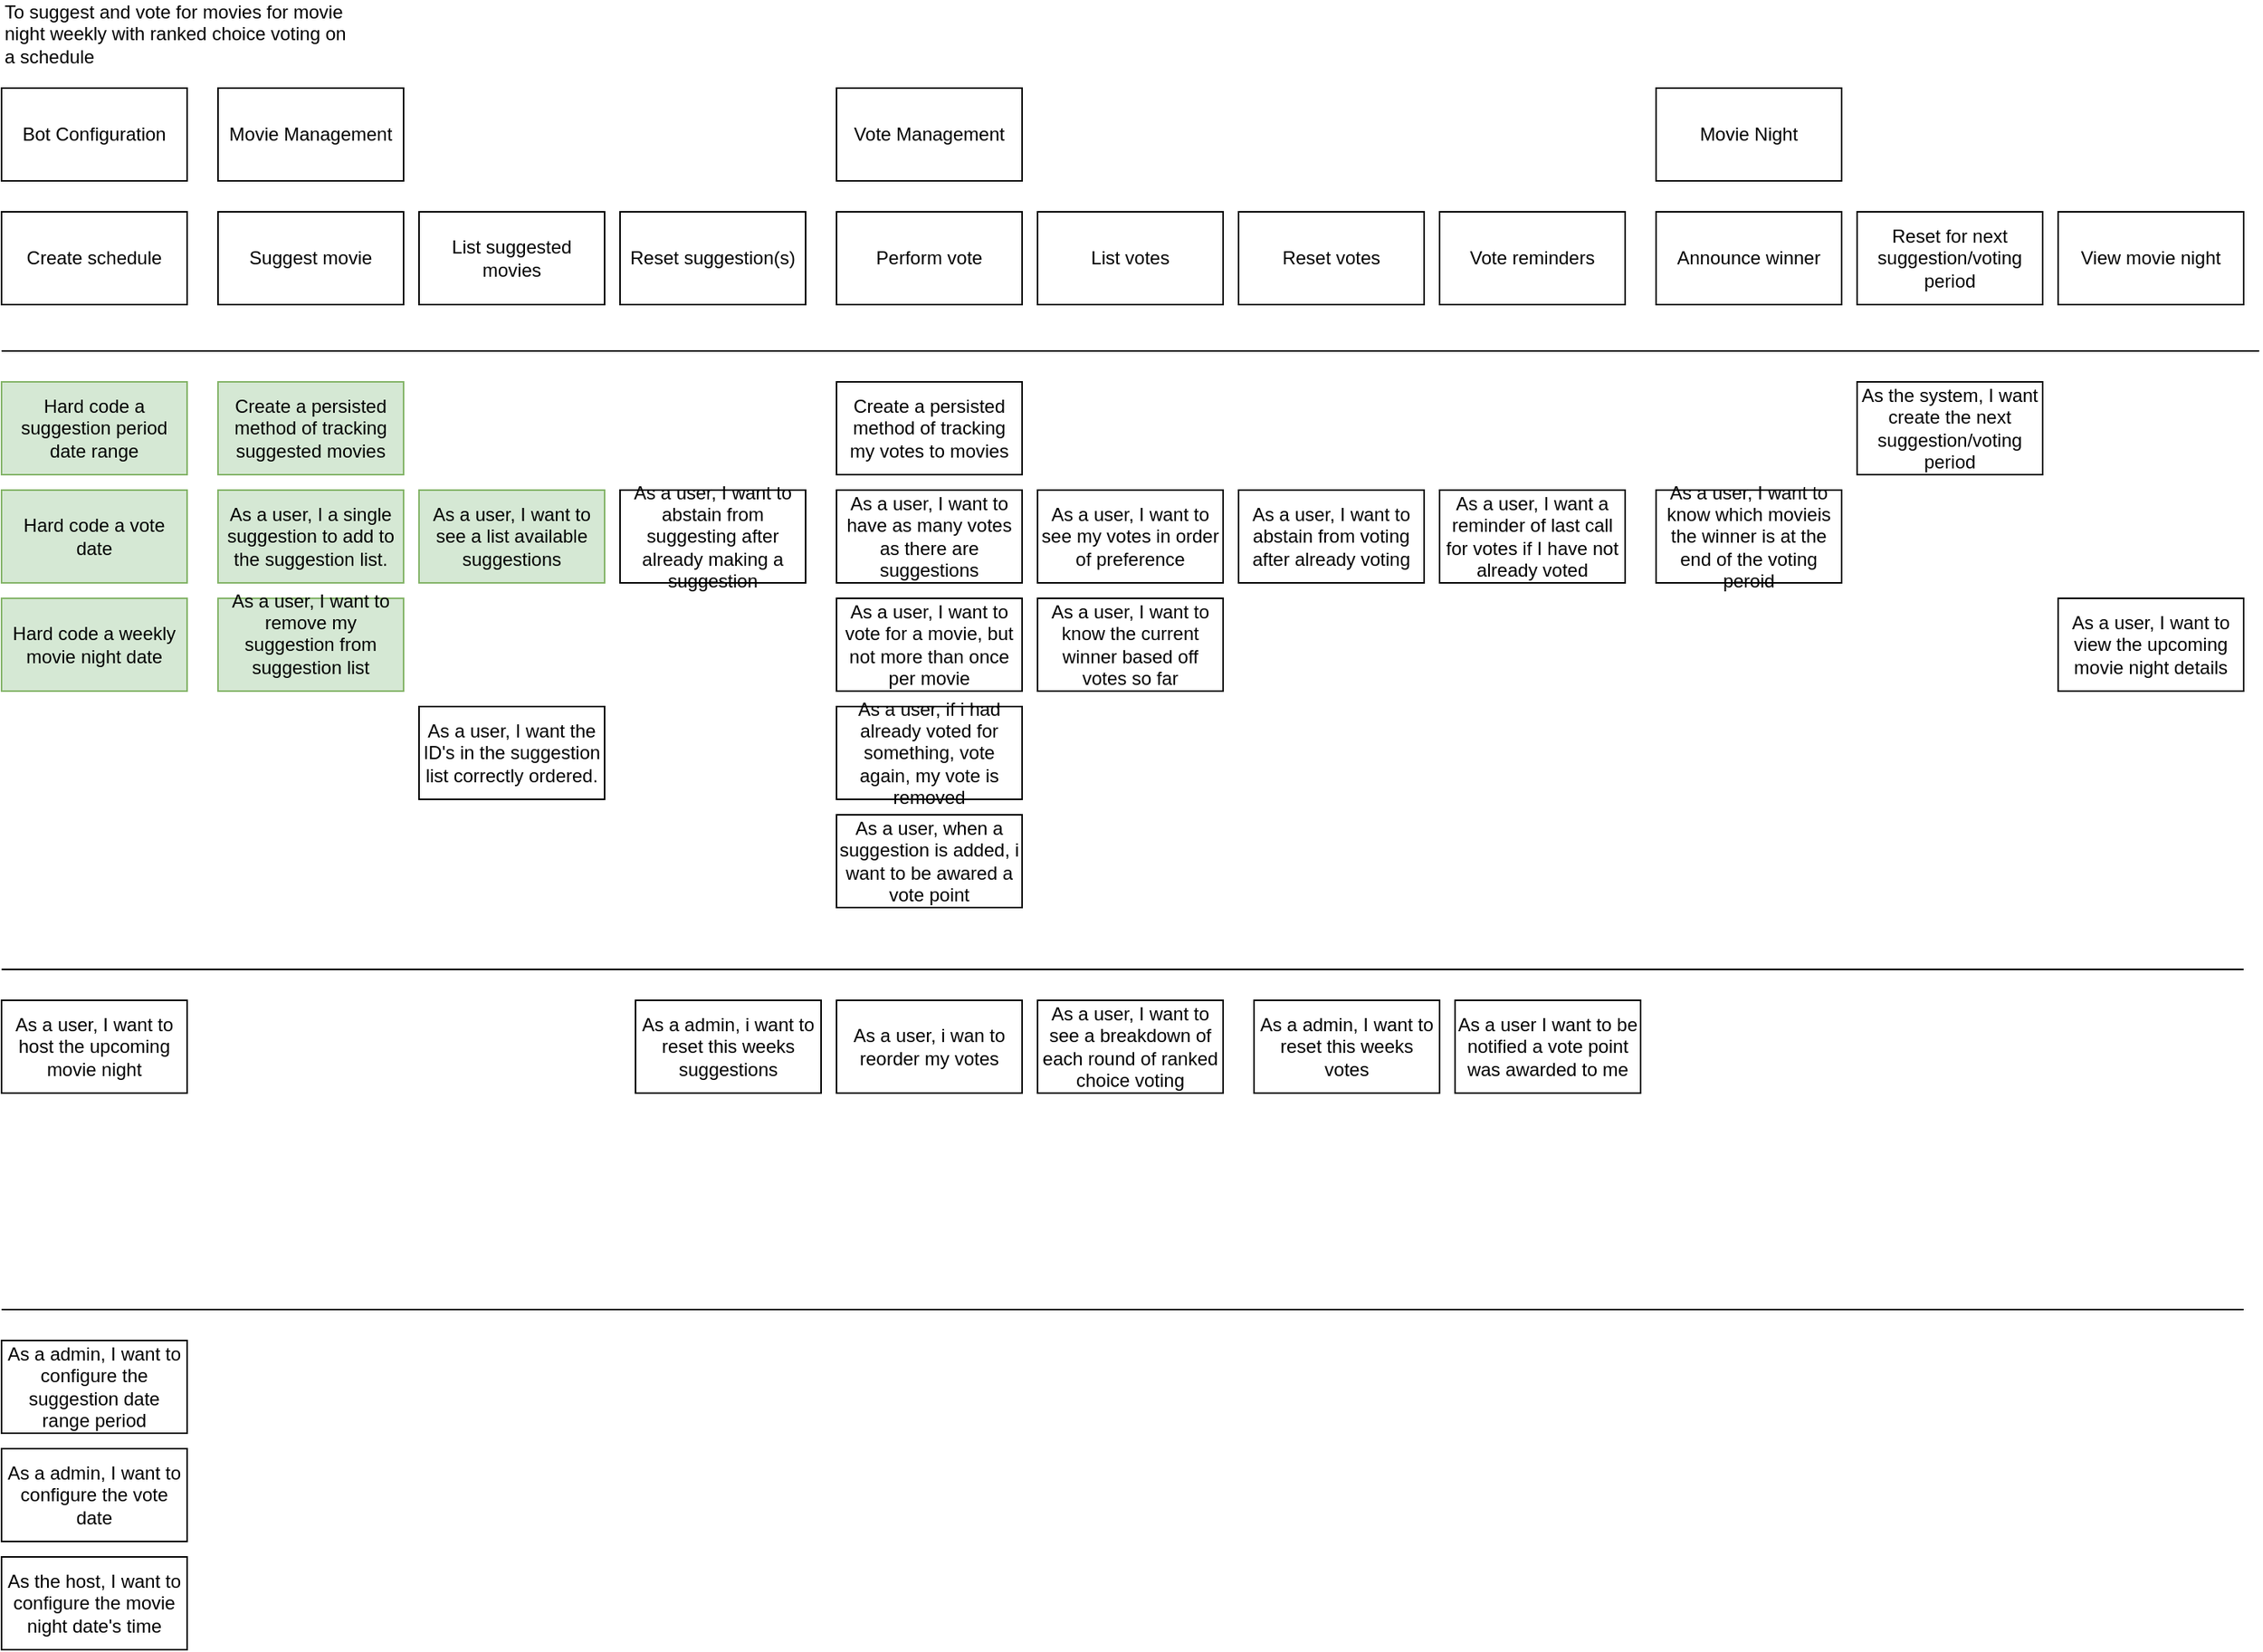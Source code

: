 <mxfile version="14.5.6" type="device"><diagram id="ZT9FTD54dnGQcWz2XriD" name="Page-1"><mxGraphModel dx="1195" dy="697" grid="1" gridSize="10" guides="1" tooltips="1" connect="1" arrows="1" fold="1" page="1" pageScale="1" pageWidth="850" pageHeight="1100" math="0" shadow="0"><root><mxCell id="0"/><mxCell id="1" parent="0"/><mxCell id="GbjlKXlyv6jWt-9JstNA-1" value="Bot Configuration" style="rounded=0;whiteSpace=wrap;html=1;" parent="1" vertex="1"><mxGeometry x="40" y="70" width="120" height="60" as="geometry"/></mxCell><mxCell id="GbjlKXlyv6jWt-9JstNA-2" value="&lt;div&gt;Movie Management&lt;/div&gt;" style="rounded=0;whiteSpace=wrap;html=1;" parent="1" vertex="1"><mxGeometry x="180" y="70" width="120" height="60" as="geometry"/></mxCell><mxCell id="GbjlKXlyv6jWt-9JstNA-3" value="Vote Management" style="rounded=0;whiteSpace=wrap;html=1;" parent="1" vertex="1"><mxGeometry x="580" y="70" width="120" height="60" as="geometry"/></mxCell><mxCell id="GbjlKXlyv6jWt-9JstNA-4" value="&lt;div&gt;Movie Night&lt;/div&gt;" style="whiteSpace=wrap;html=1;" parent="1" vertex="1"><mxGeometry x="1110" y="70" width="120" height="60" as="geometry"/></mxCell><mxCell id="GbjlKXlyv6jWt-9JstNA-5" value="Suggest movie" style="whiteSpace=wrap;html=1;" parent="1" vertex="1"><mxGeometry x="180" y="150" width="120" height="60" as="geometry"/></mxCell><mxCell id="GbjlKXlyv6jWt-9JstNA-6" value="List suggested movies" style="whiteSpace=wrap;html=1;" parent="1" vertex="1"><mxGeometry x="310" y="150" width="120" height="60" as="geometry"/></mxCell><mxCell id="GbjlKXlyv6jWt-9JstNA-7" value="Perform vote" style="whiteSpace=wrap;html=1;" parent="1" vertex="1"><mxGeometry x="580" y="150" width="120" height="60" as="geometry"/></mxCell><mxCell id="GbjlKXlyv6jWt-9JstNA-8" value="&lt;div&gt;List votes&lt;/div&gt;" style="whiteSpace=wrap;html=1;" parent="1" vertex="1"><mxGeometry x="710" y="150" width="120" height="60" as="geometry"/></mxCell><mxCell id="GbjlKXlyv6jWt-9JstNA-9" value="Reset votes" style="whiteSpace=wrap;html=1;" parent="1" vertex="1"><mxGeometry x="840" y="150" width="120" height="60" as="geometry"/></mxCell><mxCell id="GbjlKXlyv6jWt-9JstNA-10" value="Reset suggestion(s)" style="whiteSpace=wrap;html=1;" parent="1" vertex="1"><mxGeometry x="440" y="150" width="120" height="60" as="geometry"/></mxCell><mxCell id="GbjlKXlyv6jWt-9JstNA-13" value="Vote reminders" style="whiteSpace=wrap;html=1;" parent="1" vertex="1"><mxGeometry x="970" y="150" width="120" height="60" as="geometry"/></mxCell><mxCell id="GbjlKXlyv6jWt-9JstNA-15" value="Announce winner" style="whiteSpace=wrap;html=1;" parent="1" vertex="1"><mxGeometry x="1110" y="150" width="120" height="60" as="geometry"/></mxCell><mxCell id="GbjlKXlyv6jWt-9JstNA-16" value="Reset for next suggestion/voting period" style="whiteSpace=wrap;html=1;" parent="1" vertex="1"><mxGeometry x="1240" y="150" width="120" height="60" as="geometry"/></mxCell><mxCell id="GbjlKXlyv6jWt-9JstNA-17" value="&lt;div align=&quot;left&quot;&gt;To suggest and vote for movies for movie night weekly with ranked choice voting on a schedule&lt;/div&gt;" style="text;html=1;strokeColor=none;fillColor=none;align=left;verticalAlign=middle;whiteSpace=wrap;rounded=0;" parent="1" vertex="1"><mxGeometry x="40" y="20" width="230" height="30" as="geometry"/></mxCell><mxCell id="GbjlKXlyv6jWt-9JstNA-18" value="Create schedule" style="whiteSpace=wrap;html=1;" parent="1" vertex="1"><mxGeometry x="40" y="150" width="120" height="60" as="geometry"/></mxCell><mxCell id="GbjlKXlyv6jWt-9JstNA-20" value="" style="endArrow=none;html=1;" parent="1" edge="1"><mxGeometry width="50" height="50" relative="1" as="geometry"><mxPoint x="40" y="240" as="sourcePoint"/><mxPoint x="1500" y="240" as="targetPoint"/></mxGeometry></mxCell><mxCell id="GbjlKXlyv6jWt-9JstNA-21" value="Hard code a weekly movie night date" style="whiteSpace=wrap;html=1;fillColor=#d5e8d4;strokeColor=#82b366;" parent="1" vertex="1"><mxGeometry x="40" y="400" width="120" height="60" as="geometry"/></mxCell><mxCell id="GbjlKXlyv6jWt-9JstNA-22" value="Hard code a suggestion period date range" style="whiteSpace=wrap;html=1;fillColor=#d5e8d4;strokeColor=#82b366;" parent="1" vertex="1"><mxGeometry x="40" y="260" width="120" height="60" as="geometry"/></mxCell><mxCell id="GbjlKXlyv6jWt-9JstNA-23" value="Hard code a vote date" style="whiteSpace=wrap;html=1;fillColor=#d5e8d4;strokeColor=#82b366;" parent="1" vertex="1"><mxGeometry x="40" y="330" width="120" height="60" as="geometry"/></mxCell><mxCell id="GbjlKXlyv6jWt-9JstNA-25" value="Create a persisted method of tracking suggested movies" style="whiteSpace=wrap;html=1;fillColor=#d5e8d4;strokeColor=#82b366;" parent="1" vertex="1"><mxGeometry x="180" y="260" width="120" height="60" as="geometry"/></mxCell><mxCell id="GbjlKXlyv6jWt-9JstNA-26" value="As a user, I want to see a list available suggestions" style="whiteSpace=wrap;html=1;fillColor=#d5e8d4;strokeColor=#82b366;" parent="1" vertex="1"><mxGeometry x="310" y="330" width="120" height="60" as="geometry"/></mxCell><mxCell id="GbjlKXlyv6jWt-9JstNA-27" value="As a user, I a single suggestion to add to the suggestion list." style="whiteSpace=wrap;html=1;fillColor=#d5e8d4;strokeColor=#82b366;" parent="1" vertex="1"><mxGeometry x="180" y="330" width="120" height="60" as="geometry"/></mxCell><mxCell id="GbjlKXlyv6jWt-9JstNA-28" value="&lt;div&gt;As a user, I want to remove my suggestion from suggestion list&lt;br&gt;&lt;/div&gt;&lt;div&gt;&lt;br&gt;&lt;/div&gt;" style="whiteSpace=wrap;html=1;fillColor=#d5e8d4;strokeColor=#82b366;" parent="1" vertex="1"><mxGeometry x="180" y="400" width="120" height="60" as="geometry"/></mxCell><mxCell id="GbjlKXlyv6jWt-9JstNA-29" value="&lt;div&gt;As a user, I want the ID's in the suggestion list correctly ordered.&lt;br&gt;&lt;/div&gt;" style="whiteSpace=wrap;html=1;" parent="1" vertex="1"><mxGeometry x="310" y="470" width="120" height="60" as="geometry"/></mxCell><mxCell id="GbjlKXlyv6jWt-9JstNA-30" value="" style="endArrow=none;html=1;" parent="1" edge="1"><mxGeometry width="50" height="50" relative="1" as="geometry"><mxPoint x="40" y="640" as="sourcePoint"/><mxPoint x="1490" y="640" as="targetPoint"/></mxGeometry></mxCell><mxCell id="GbjlKXlyv6jWt-9JstNA-31" value="Create a persisted method of tracking my votes to movies" style="whiteSpace=wrap;html=1;" parent="1" vertex="1"><mxGeometry x="580" y="260" width="120" height="60" as="geometry"/></mxCell><mxCell id="GbjlKXlyv6jWt-9JstNA-32" value="As a user, I want to vote for a movie, but not more than once per movie" style="whiteSpace=wrap;html=1;" parent="1" vertex="1"><mxGeometry x="580" y="400" width="120" height="60" as="geometry"/></mxCell><mxCell id="GbjlKXlyv6jWt-9JstNA-33" value="As a user, I want to have as many votes as there are suggestions" style="whiteSpace=wrap;html=1;" parent="1" vertex="1"><mxGeometry x="580" y="330" width="120" height="60" as="geometry"/></mxCell><mxCell id="GbjlKXlyv6jWt-9JstNA-34" value="As a user, I want to see my votes in order of preference" style="whiteSpace=wrap;html=1;" parent="1" vertex="1"><mxGeometry x="710" y="330" width="120" height="60" as="geometry"/></mxCell><mxCell id="GbjlKXlyv6jWt-9JstNA-35" value="As a user, I want to know the current winner based off votes so far" style="whiteSpace=wrap;html=1;" parent="1" vertex="1"><mxGeometry x="710" y="400" width="120" height="60" as="geometry"/></mxCell><mxCell id="GbjlKXlyv6jWt-9JstNA-36" value="As a user, I want to see a breakdown of each round of ranked choice voting" style="whiteSpace=wrap;html=1;" parent="1" vertex="1"><mxGeometry x="710" y="660" width="120" height="60" as="geometry"/></mxCell><mxCell id="GbjlKXlyv6jWt-9JstNA-37" value="As a user, I want a reminder of last call for votes if I have not already voted" style="whiteSpace=wrap;html=1;" parent="1" vertex="1"><mxGeometry x="970" y="330" width="120" height="60" as="geometry"/></mxCell><mxCell id="GbjlKXlyv6jWt-9JstNA-38" value="As a admin, I want to reset this weeks votes" style="whiteSpace=wrap;html=1;" parent="1" vertex="1"><mxGeometry x="850" y="660" width="120" height="60" as="geometry"/></mxCell><mxCell id="GbjlKXlyv6jWt-9JstNA-39" value="As a user, I want to abstain from voting after already voting" style="whiteSpace=wrap;html=1;" parent="1" vertex="1"><mxGeometry x="840" y="330" width="120" height="60" as="geometry"/></mxCell><mxCell id="GbjlKXlyv6jWt-9JstNA-40" value="As a user, I want to abstain from suggesting after already making a suggestion" style="whiteSpace=wrap;html=1;" parent="1" vertex="1"><mxGeometry x="440" y="330" width="120" height="60" as="geometry"/></mxCell><mxCell id="GbjlKXlyv6jWt-9JstNA-41" value="As a user, I want to know which movieis the winner is at the end of the voting peroid" style="whiteSpace=wrap;html=1;" parent="1" vertex="1"><mxGeometry x="1110" y="330" width="120" height="60" as="geometry"/></mxCell><mxCell id="GbjlKXlyv6jWt-9JstNA-42" value="As the system, I want create the next suggestion/voting period" style="whiteSpace=wrap;html=1;" parent="1" vertex="1"><mxGeometry x="1240" y="260" width="120" height="60" as="geometry"/></mxCell><mxCell id="GbjlKXlyv6jWt-9JstNA-43" value="&lt;div&gt;As a user, I want to host the upcoming movie night&lt;/div&gt;" style="whiteSpace=wrap;html=1;" parent="1" vertex="1"><mxGeometry x="40" y="660" width="120" height="60" as="geometry"/></mxCell><mxCell id="GbjlKXlyv6jWt-9JstNA-45" value="View movie night" style="whiteSpace=wrap;html=1;" parent="1" vertex="1"><mxGeometry x="1370" y="150" width="120" height="60" as="geometry"/></mxCell><mxCell id="GbjlKXlyv6jWt-9JstNA-46" value="As a user, I want to view the upcoming movie night details" style="whiteSpace=wrap;html=1;" parent="1" vertex="1"><mxGeometry x="1370" y="400" width="120" height="60" as="geometry"/></mxCell><mxCell id="GbjlKXlyv6jWt-9JstNA-47" value="" style="endArrow=none;html=1;" parent="1" edge="1"><mxGeometry width="50" height="50" relative="1" as="geometry"><mxPoint x="40" y="860" as="sourcePoint"/><mxPoint x="1490" y="860" as="targetPoint"/></mxGeometry></mxCell><mxCell id="GbjlKXlyv6jWt-9JstNA-48" value="As a admin, I want to configure the suggestion date range period" style="whiteSpace=wrap;html=1;" parent="1" vertex="1"><mxGeometry x="40" y="880" width="120" height="60" as="geometry"/></mxCell><mxCell id="GbjlKXlyv6jWt-9JstNA-49" value="As a admin, I want to configure the vote date" style="whiteSpace=wrap;html=1;" parent="1" vertex="1"><mxGeometry x="40" y="950" width="120" height="60" as="geometry"/></mxCell><mxCell id="GbjlKXlyv6jWt-9JstNA-50" value="As the host, I want to configure the movie night date's time" style="whiteSpace=wrap;html=1;" parent="1" vertex="1"><mxGeometry x="40" y="1020" width="120" height="60" as="geometry"/></mxCell><mxCell id="GbjlKXlyv6jWt-9JstNA-52" value="As a user, i wan to reorder my votes" style="whiteSpace=wrap;html=1;" parent="1" vertex="1"><mxGeometry x="580" y="660" width="120" height="60" as="geometry"/></mxCell><mxCell id="GbjlKXlyv6jWt-9JstNA-53" value="As a user, if i had already voted for something, vote again, my vote is removed " style="whiteSpace=wrap;html=1;" parent="1" vertex="1"><mxGeometry x="580" y="470" width="120" height="60" as="geometry"/></mxCell><mxCell id="GbjlKXlyv6jWt-9JstNA-55" value="As a user, when a suggestion is added, i want to be awared a vote point " style="whiteSpace=wrap;html=1;" parent="1" vertex="1"><mxGeometry x="580" y="540" width="120" height="60" as="geometry"/></mxCell><mxCell id="GbjlKXlyv6jWt-9JstNA-56" value="As a user I want to be notified a vote point was awarded to me" style="whiteSpace=wrap;html=1;" parent="1" vertex="1"><mxGeometry x="980" y="660" width="120" height="60" as="geometry"/></mxCell><mxCell id="adI3izChdSJOQb23regl-1" value="As a admin, i want to reset this weeks suggestions" style="whiteSpace=wrap;html=1;" vertex="1" parent="1"><mxGeometry x="450" y="660" width="120" height="60" as="geometry"/></mxCell></root></mxGraphModel></diagram></mxfile>